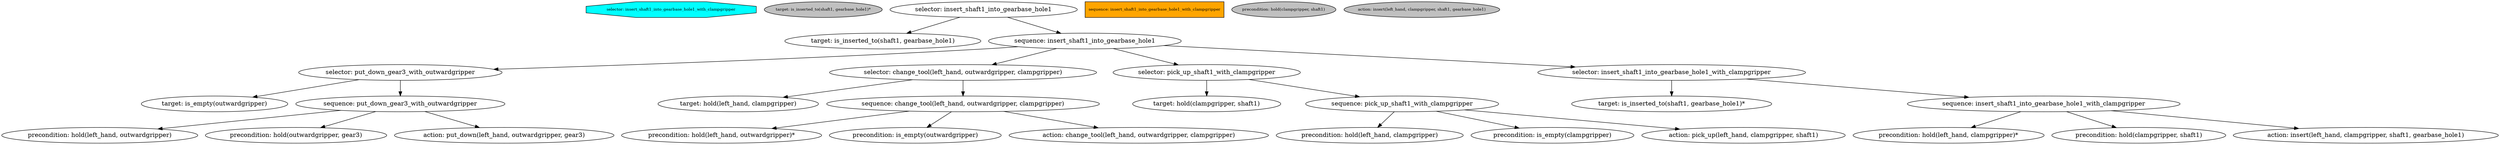 digraph pastafarianism {
ordering=out;
graph [fontname="times-roman"];
node [fontname="times-roman"];
edge [fontname="times-roman"];
selector [fillcolor=cyan, fontcolor=black, fontsize=9, label="selector: insert_shaft1_into_gearbase_hole1", shape=octagon, style=filled];
target [fillcolor=gray, fontcolor=black, fontsize=9, label="target: is_inserted_to(shaft1, gearbase_hole1)", shape=ellipse, style=filled];
"selector: insert_shaft1_into_gearbase_hole1" -> "target: is_inserted_to(shaft1, gearbase_hole1)";
sequence [fillcolor=orange, fontcolor=black, fontsize=9, label="sequence: insert_shaft1_into_gearbase_hole1", shape=box, style=filled];
"selector: insert_shaft1_into_gearbase_hole1" -> "sequence: insert_shaft1_into_gearbase_hole1";
selector [fillcolor=cyan, fontcolor=black, fontsize=9, label="selector: put_down_gear3_with_outwardgripper", shape=octagon, style=filled];
"sequence: insert_shaft1_into_gearbase_hole1" -> "selector: put_down_gear3_with_outwardgripper";
target [fillcolor=gray, fontcolor=black, fontsize=9, label="target: is_empty(outwardgripper)", shape=ellipse, style=filled];
"selector: put_down_gear3_with_outwardgripper" -> "target: is_empty(outwardgripper)";
sequence [fillcolor=orange, fontcolor=black, fontsize=9, label="sequence: put_down_gear3_with_outwardgripper", shape=box, style=filled];
"selector: put_down_gear3_with_outwardgripper" -> "sequence: put_down_gear3_with_outwardgripper";
precondition [fillcolor=gray, fontcolor=black, fontsize=9, label="precondition: hold(left_hand, outwardgripper)", shape=ellipse, style=filled];
"sequence: put_down_gear3_with_outwardgripper" -> "precondition: hold(left_hand, outwardgripper)";
precondition [fillcolor=gray, fontcolor=black, fontsize=9, label="precondition: hold(outwardgripper, gear3)", shape=ellipse, style=filled];
"sequence: put_down_gear3_with_outwardgripper" -> "precondition: hold(outwardgripper, gear3)";
action [fillcolor=gray, fontcolor=black, fontsize=9, label="action: put_down(left_hand, outwardgripper, gear3)", shape=ellipse, style=filled];
"sequence: put_down_gear3_with_outwardgripper" -> "action: put_down(left_hand, outwardgripper, gear3)";
selector [fillcolor=cyan, fontcolor=black, fontsize=9, label="selector: change_tool(left_hand, outwardgripper, clampgripper)", shape=octagon, style=filled];
"sequence: insert_shaft1_into_gearbase_hole1" -> "selector: change_tool(left_hand, outwardgripper, clampgripper)";
target [fillcolor=gray, fontcolor=black, fontsize=9, label="target: hold(left_hand, clampgripper)", shape=ellipse, style=filled];
"selector: change_tool(left_hand, outwardgripper, clampgripper)" -> "target: hold(left_hand, clampgripper)";
sequence [fillcolor=orange, fontcolor=black, fontsize=9, label="sequence: change_tool(left_hand, outwardgripper, clampgripper)", shape=box, style=filled];
"selector: change_tool(left_hand, outwardgripper, clampgripper)" -> "sequence: change_tool(left_hand, outwardgripper, clampgripper)";
precondition [fillcolor=gray, fontcolor=black, fontsize=9, label="precondition: hold(left_hand, outwardgripper)*", shape=ellipse, style=filled];
"sequence: change_tool(left_hand, outwardgripper, clampgripper)" -> "precondition: hold(left_hand, outwardgripper)*";
precondition [fillcolor=gray, fontcolor=black, fontsize=9, label="precondition: is_empty(outwardgripper)", shape=ellipse, style=filled];
"sequence: change_tool(left_hand, outwardgripper, clampgripper)" -> "precondition: is_empty(outwardgripper)";
action [fillcolor=gray, fontcolor=black, fontsize=9, label="action: change_tool(left_hand, outwardgripper, clampgripper)", shape=ellipse, style=filled];
"sequence: change_tool(left_hand, outwardgripper, clampgripper)" -> "action: change_tool(left_hand, outwardgripper, clampgripper)";
selector [fillcolor=cyan, fontcolor=black, fontsize=9, label="selector: pick_up_shaft1_with_clampgripper", shape=octagon, style=filled];
"sequence: insert_shaft1_into_gearbase_hole1" -> "selector: pick_up_shaft1_with_clampgripper";
target [fillcolor=gray, fontcolor=black, fontsize=9, label="target: hold(clampgripper, shaft1)", shape=ellipse, style=filled];
"selector: pick_up_shaft1_with_clampgripper" -> "target: hold(clampgripper, shaft1)";
sequence [fillcolor=orange, fontcolor=black, fontsize=9, label="sequence: pick_up_shaft1_with_clampgripper", shape=box, style=filled];
"selector: pick_up_shaft1_with_clampgripper" -> "sequence: pick_up_shaft1_with_clampgripper";
precondition [fillcolor=gray, fontcolor=black, fontsize=9, label="precondition: hold(left_hand, clampgripper)", shape=ellipse, style=filled];
"sequence: pick_up_shaft1_with_clampgripper" -> "precondition: hold(left_hand, clampgripper)";
precondition [fillcolor=gray, fontcolor=black, fontsize=9, label="precondition: is_empty(clampgripper)", shape=ellipse, style=filled];
"sequence: pick_up_shaft1_with_clampgripper" -> "precondition: is_empty(clampgripper)";
action [fillcolor=gray, fontcolor=black, fontsize=9, label="action: pick_up(left_hand, clampgripper, shaft1)", shape=ellipse, style=filled];
"sequence: pick_up_shaft1_with_clampgripper" -> "action: pick_up(left_hand, clampgripper, shaft1)";
selector [fillcolor=cyan, fontcolor=black, fontsize=9, label="selector: insert_shaft1_into_gearbase_hole1_with_clampgripper", shape=octagon, style=filled];
"sequence: insert_shaft1_into_gearbase_hole1" -> "selector: insert_shaft1_into_gearbase_hole1_with_clampgripper";
target [fillcolor=gray, fontcolor=black, fontsize=9, label="target: is_inserted_to(shaft1, gearbase_hole1)*", shape=ellipse, style=filled];
"selector: insert_shaft1_into_gearbase_hole1_with_clampgripper" -> "target: is_inserted_to(shaft1, gearbase_hole1)*";
sequence [fillcolor=orange, fontcolor=black, fontsize=9, label="sequence: insert_shaft1_into_gearbase_hole1_with_clampgripper", shape=box, style=filled];
"selector: insert_shaft1_into_gearbase_hole1_with_clampgripper" -> "sequence: insert_shaft1_into_gearbase_hole1_with_clampgripper";
precondition [fillcolor=gray, fontcolor=black, fontsize=9, label="precondition: hold(left_hand, clampgripper)*", shape=ellipse, style=filled];
"sequence: insert_shaft1_into_gearbase_hole1_with_clampgripper" -> "precondition: hold(left_hand, clampgripper)*";
precondition [fillcolor=gray, fontcolor=black, fontsize=9, label="precondition: hold(clampgripper, shaft1)", shape=ellipse, style=filled];
"sequence: insert_shaft1_into_gearbase_hole1_with_clampgripper" -> "precondition: hold(clampgripper, shaft1)";
action [fillcolor=gray, fontcolor=black, fontsize=9, label="action: insert(left_hand, clampgripper, shaft1, gearbase_hole1)", shape=ellipse, style=filled];
"sequence: insert_shaft1_into_gearbase_hole1_with_clampgripper" -> "action: insert(left_hand, clampgripper, shaft1, gearbase_hole1)";
}
